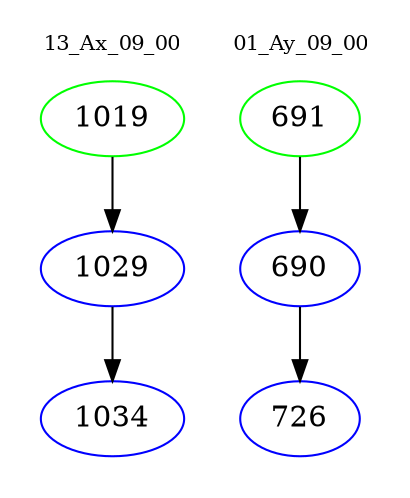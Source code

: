 digraph{
subgraph cluster_0 {
color = white
label = "13_Ax_09_00";
fontsize=10;
T0_1019 [label="1019", color="green"]
T0_1019 -> T0_1029 [color="black"]
T0_1029 [label="1029", color="blue"]
T0_1029 -> T0_1034 [color="black"]
T0_1034 [label="1034", color="blue"]
}
subgraph cluster_1 {
color = white
label = "01_Ay_09_00";
fontsize=10;
T1_691 [label="691", color="green"]
T1_691 -> T1_690 [color="black"]
T1_690 [label="690", color="blue"]
T1_690 -> T1_726 [color="black"]
T1_726 [label="726", color="blue"]
}
}
